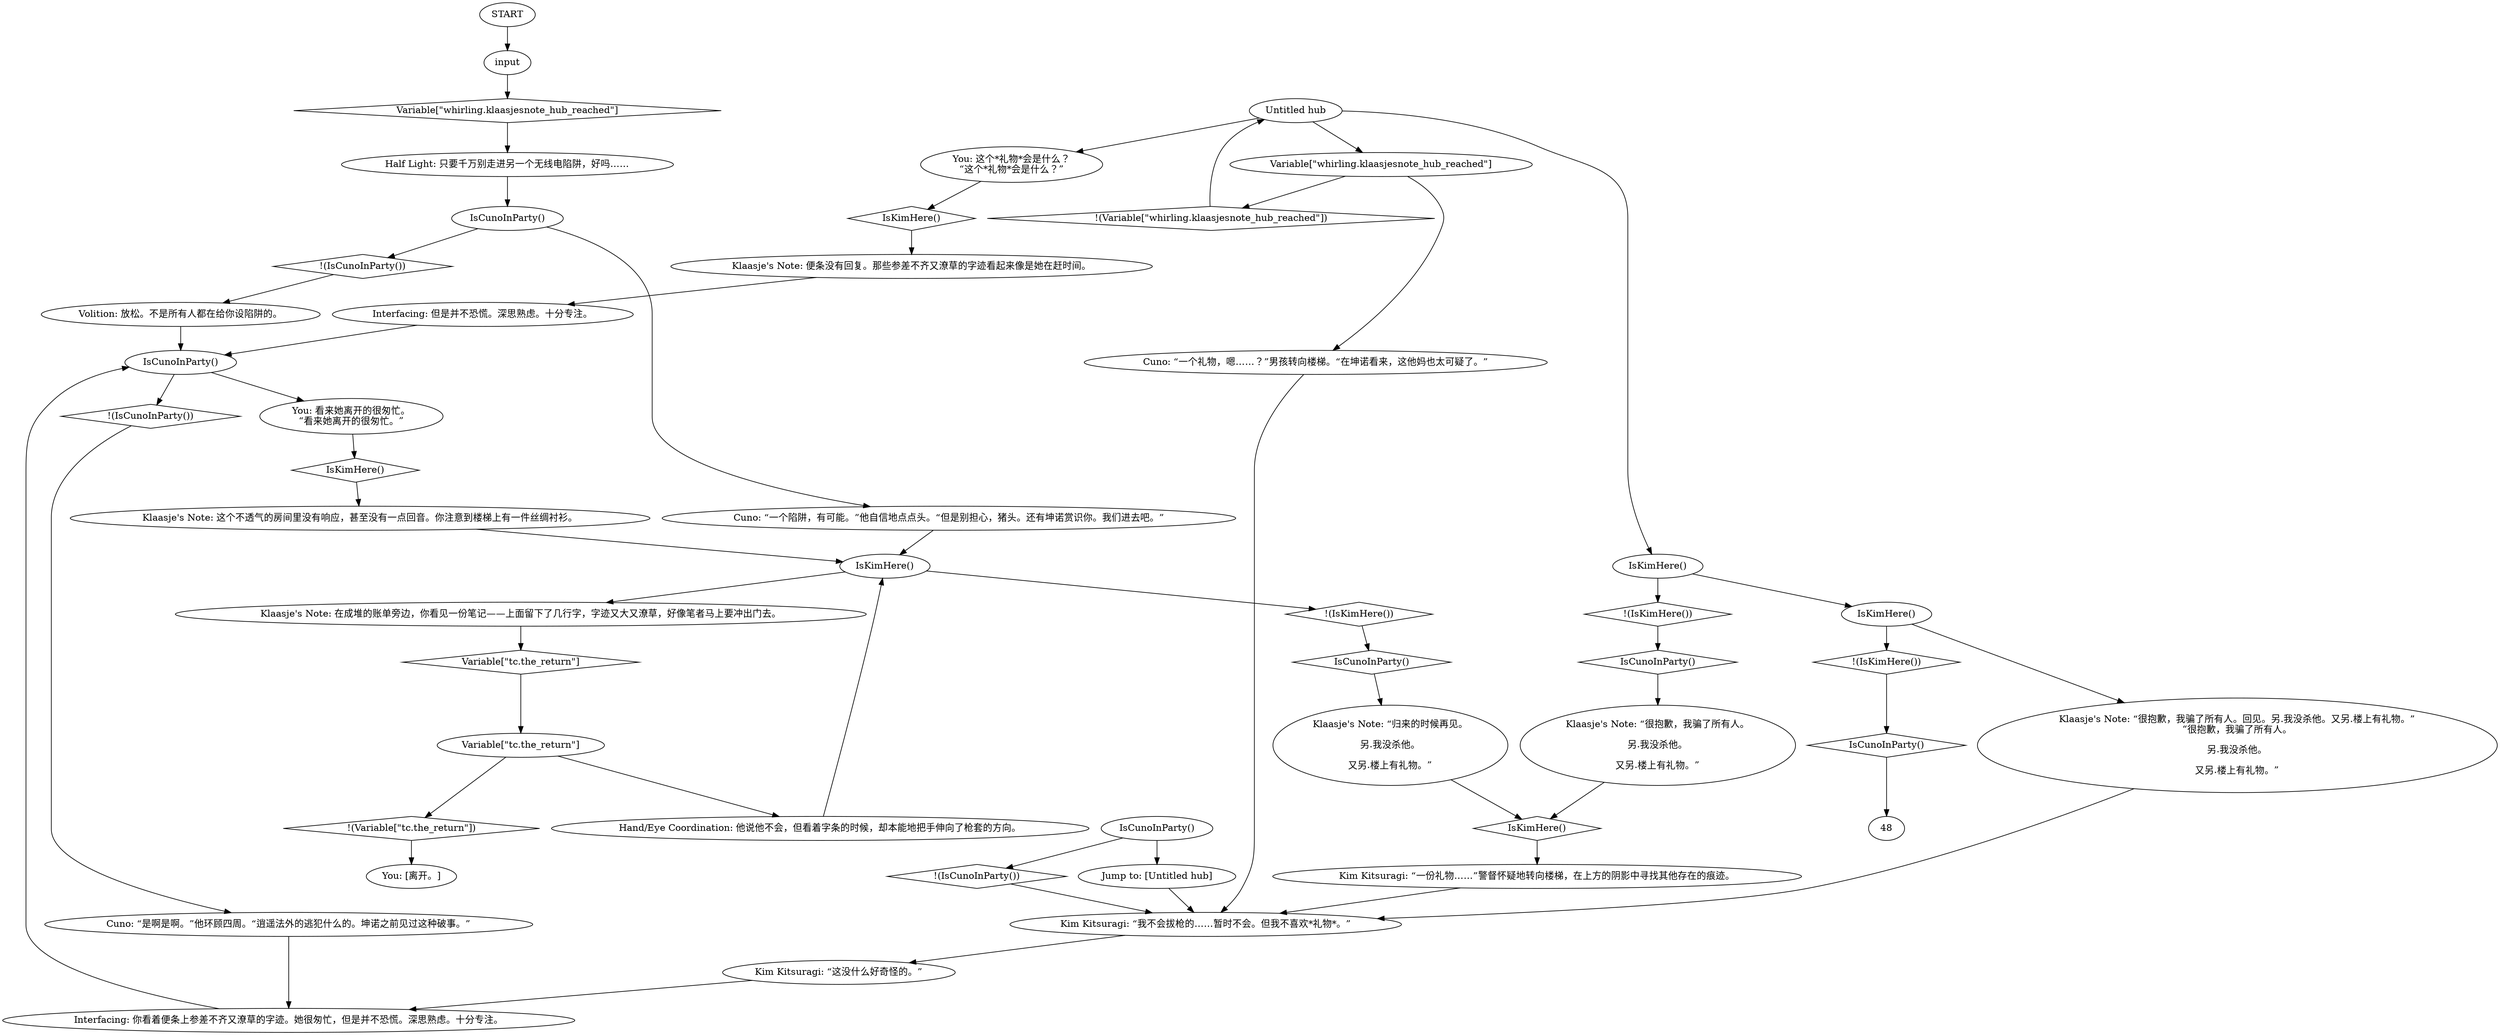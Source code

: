 # WHIRLING F2 / KLAASJE'S NOTE
# She's left you a note on her table
# ==================================================
digraph G {
	  0 [label="START"];
	  1 [label="input"];
	  2 [label="Interfacing: 但是并不恐慌。深思熟虑。十分专注。"];
	  3 [label="Kim Kitsuragi: “一份礼物……”警督怀疑地转向楼梯，在上方的阴影中寻找其他存在的痕迹。"];
	  4 [label="Interfacing: 你看着便条上参差不齐又潦草的字迹。她很匆忙，但是并不恐慌。深思熟虑。十分专注。"];
	  5 [label="IsCunoInParty()"];
	  6 [label="IsCunoInParty()", shape=diamond];
	  7 [label="!(IsCunoInParty())", shape=diamond];
	  8 [label="Jump to: [Untitled hub]"];
	  9 [label="IsCunoInParty()"];
	  10 [label="IsCunoInParty()", shape=diamond];
	  11 [label="!(IsCunoInParty())", shape=diamond];
	  12 [label="You: 看来她离开的很匆忙。\n“看来她离开的很匆忙。”"];
	  13 [label="You: 这个*礼物*会是什么？\n“这个*礼物*会是什么？”"];
	  14 [label="IsKimHere()"];
	  15 [label="IsKimHere()", shape=diamond];
	  16 [label="!(IsKimHere())", shape=diamond];
	  17 [label="IsKimHere()"];
	  18 [label="IsKimHere()", shape=diamond];
	  19 [label="!(IsKimHere())", shape=diamond];
	  20 [label="Klaasje's Note: “很抱歉，我骗了所有人。回见。另.我没杀他。又另.楼上有礼物。”\n“很抱歉，我骗了所有人。

另.我没杀他。

又另.楼上有礼物。”"];
	  21 [label="Half Light: 只要千万别走进另一个无线电陷阱，好吗……"];
	  22 [label="IsKimHere()"];
	  23 [label="IsKimHere()", shape=diamond];
	  24 [label="!(IsKimHere())", shape=diamond];
	  25 [label="Klaasje's Note: 在成堆的账单旁边，你看见一份笔记——上面留下了几行字，字迹又大又潦草，好像笔者马上要冲出门去。"];
	  26 [label="Untitled hub"];
	  27 [label="Kim Kitsuragi: “我不会拔枪的……暂时不会。但我不喜欢*礼物*。”"];
	  28 [label="Klaasje's Note: 便条没有回复。那些参差不齐又潦草的字迹看起来像是她在赶时间。"];
	  29 [label="Volition: 放松。不是所有人都在给你设陷阱的。"];
	  30 [label="IsCunoInParty()"];
	  31 [label="IsCunoInParty()", shape=diamond];
	  32 [label="!(IsCunoInParty())", shape=diamond];
	  33 [label="Cuno: “一个陷阱，有可能。”他自信地点点头。“但是别担心，猪头。还有坤诺赏识你。我们进去吧。”"];
	  34 [label="Klaasje's Note: “很抱歉，我骗了所有人。

另.我没杀他。

又另.楼上有礼物。”"];
	  35 [label="You: [离开。]"];
	  36 [label="Variable[\"whirling.klaasjesnote_hub_reached\"]"];
	  37 [label="Variable[\"whirling.klaasjesnote_hub_reached\"]", shape=diamond];
	  38 [label="!(Variable[\"whirling.klaasjesnote_hub_reached\"])", shape=diamond];
	  39 [label="Cuno: “一个礼物，嗯……？”男孩转向楼梯。“在坤诺看来，这他妈也太可疑了。”"];
	  40 [label="Klaasje's Note: “归来的时候再见。

另.我没杀他。

又另.楼上有礼物。”"];
	  41 [label="Variable[\"tc.the_return\"]"];
	  42 [label="Variable[\"tc.the_return\"]", shape=diamond];
	  43 [label="!(Variable[\"tc.the_return\"])", shape=diamond];
	  44 [label="Hand/Eye Coordination: 他说他不会，但看着字条的时候，却本能地把手伸向了枪套的方向。"];
	  45 [label="Kim Kitsuragi: “这没什么好奇怪的。”"];
	  46 [label="Klaasje's Note: 这个不透气的房间里没有响应，甚至没有一点回音。你注意到楼梯上有一件丝绸衬衫。"];
	  47 [label="Cuno: “是啊是啊。”他环顾四周。“逍遥法外的逃犯什么的。坤诺之前见过这种破事。”"];
	  0 -> 1
	  1 -> 37
	  2 -> 9
	  3 -> 27
	  4 -> 9
	  5 -> 8
	  5 -> 7
	  6 -> 40
	  7 -> 27
	  8 -> 27
	  9 -> 11
	  9 -> 12
	  10 -> 34
	  11 -> 47
	  12 -> 18
	  13 -> 15
	  14 -> 16
	  14 -> 17
	  15 -> 28
	  16 -> 10
	  17 -> 19
	  17 -> 20
	  18 -> 46
	  19 -> 31
	  20 -> 27
	  21 -> 30
	  22 -> 24
	  22 -> 25
	  23 -> 3
	  24 -> 6
	  25 -> 42
	  26 -> 36
	  26 -> 13
	  26 -> 14
	  27 -> 45
	  28 -> 2
	  29 -> 9
	  30 -> 32
	  30 -> 33
	  31 -> 48
	  32 -> 29
	  33 -> 22
	  34 -> 23
	  36 -> 38
	  36 -> 39
	  37 -> 21
	  38 -> 26
	  39 -> 27
	  40 -> 23
	  41 -> 43
	  41 -> 44
	  42 -> 41
	  43 -> 35
	  44 -> 22
	  45 -> 4
	  46 -> 22
	  47 -> 4
}

